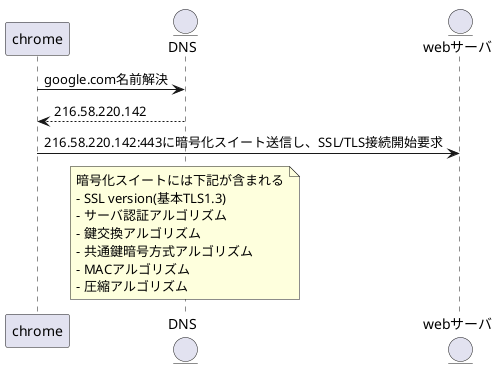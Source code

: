 @startuml chromeでhttps://google.comを開く

participant chrome
entity DNS
entity webサーバ

chrome -> DNS: google.com名前解決
DNS --> chrome: 216.58.220.142
chrome -> webサーバ: 216.58.220.142:443に暗号化スイート送信し、SSL/TLS接続開始要求
note over DNS
    暗号化スイートには下記が含まれる
    - SSL version(基本TLS1.3)
    - サーバ認証アルゴリズム
    - 鍵交換アルゴリズム
    - 共通鍵暗号方式アルゴリズム
    - MACアルゴリズム
    - 圧縮アルゴリズム
end note



@enduml
